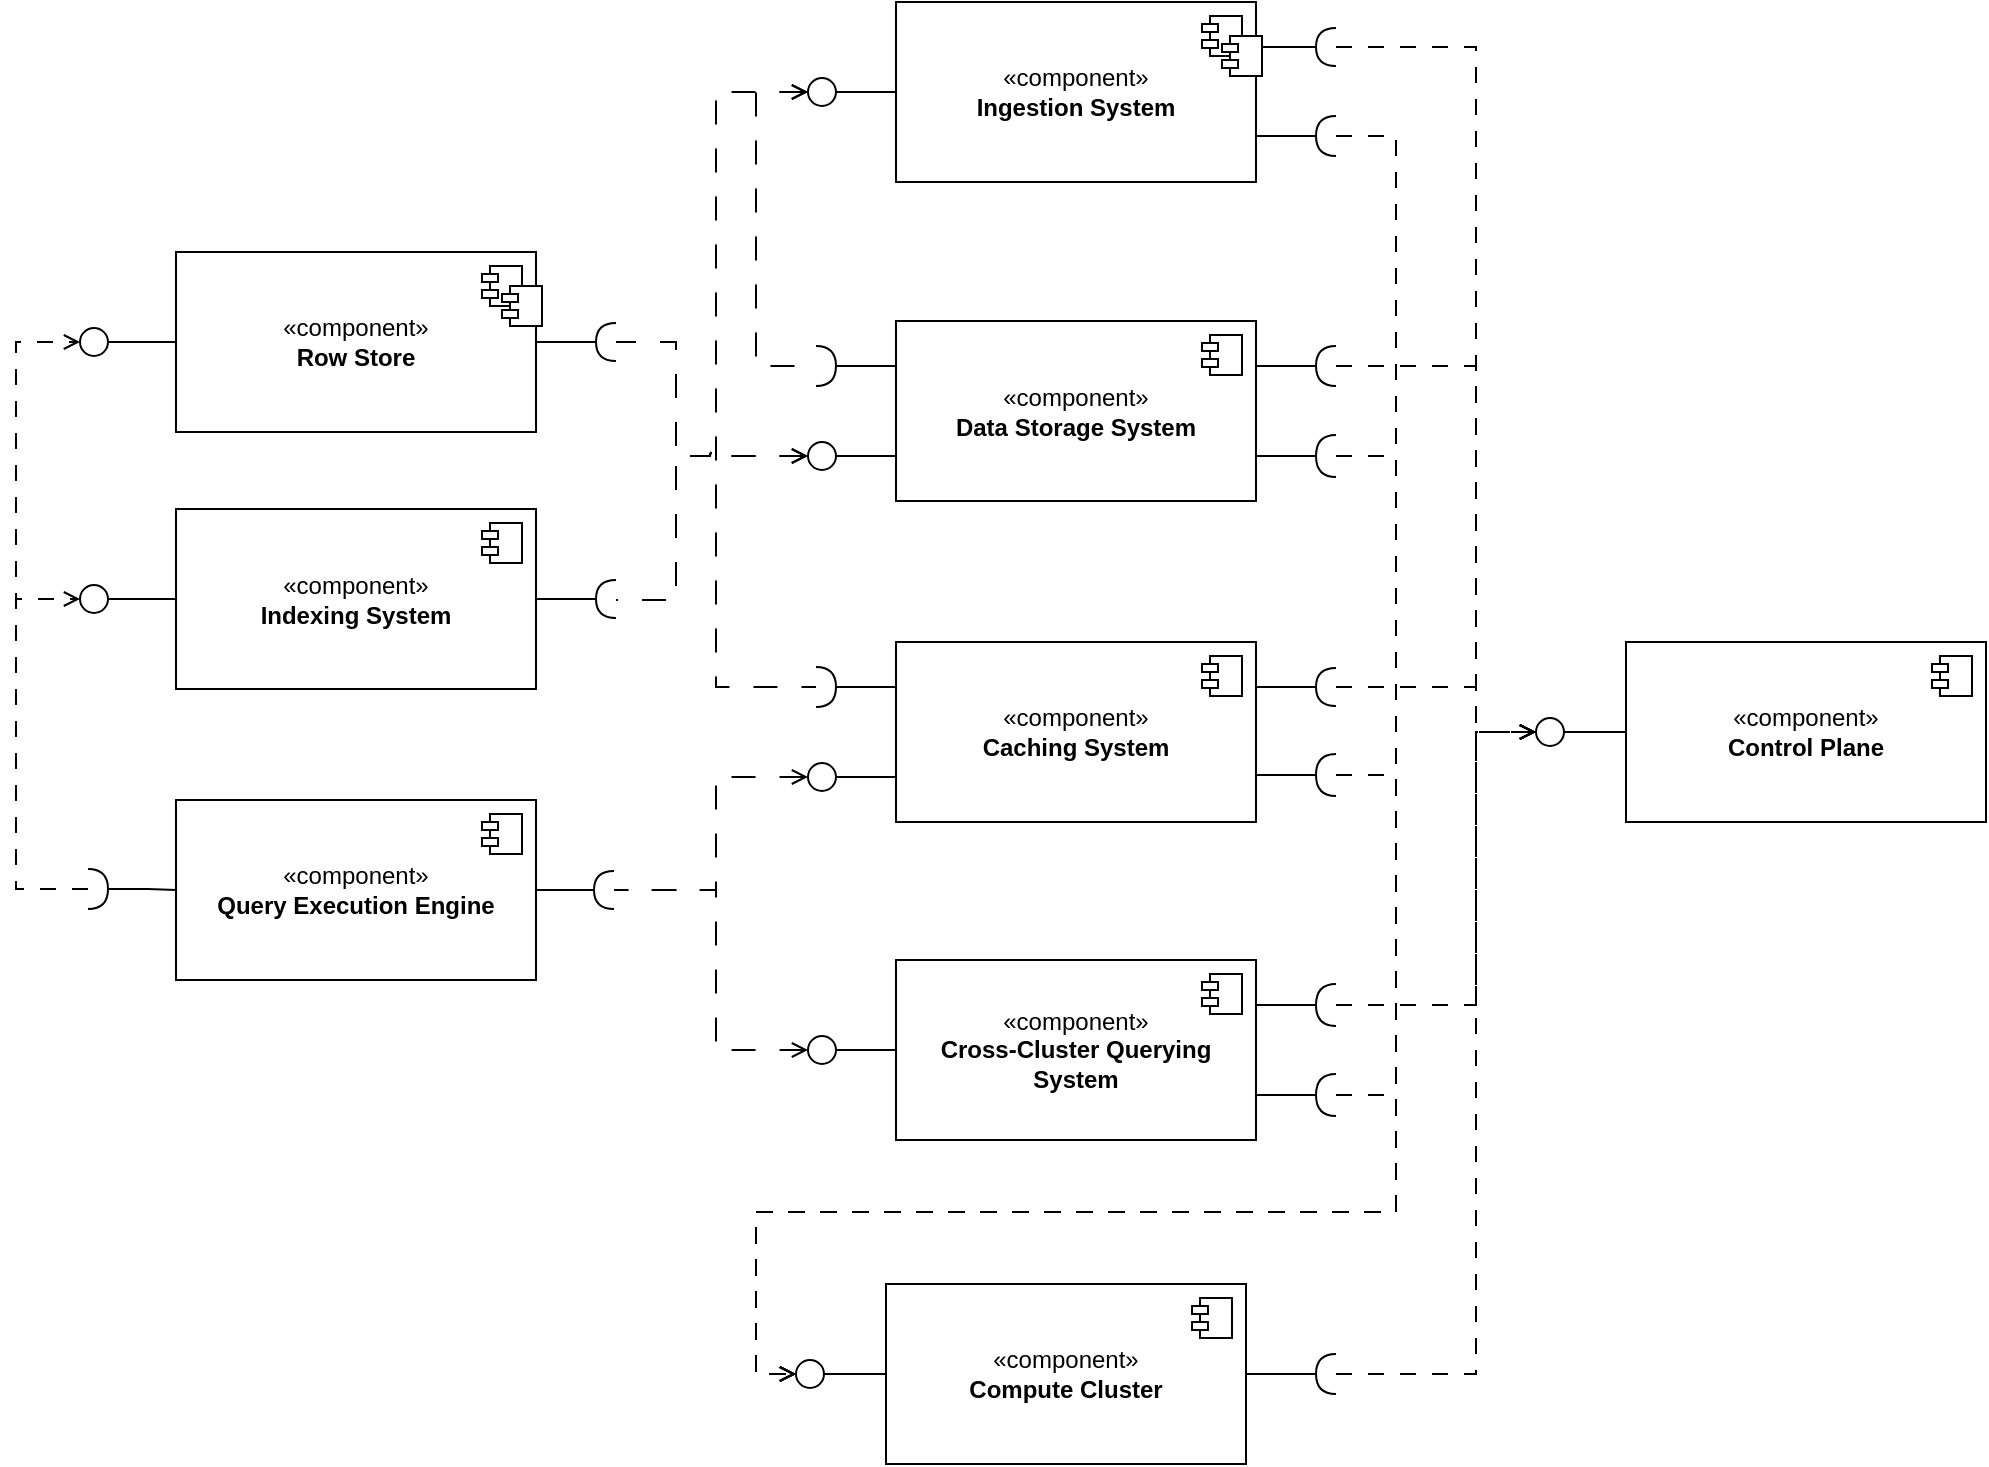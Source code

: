 <mxfile version="24.8.0">
  <diagram name="Page-1" id="kCL5Etr2wLG0znLuOGDF">
    <mxGraphModel dx="2120" dy="204" grid="1" gridSize="10" guides="1" tooltips="1" connect="1" arrows="1" fold="1" page="0" pageScale="1" pageWidth="827" pageHeight="1169" math="0" shadow="0">
      <root>
        <mxCell id="0" />
        <mxCell id="1" parent="0" />
        <mxCell id="-C-B5iJ783mXRR9op9Xc-57" value="«component»&lt;br&gt;&lt;b&gt;Data Storage System&lt;/b&gt;" style="html=1;dropTarget=0;whiteSpace=wrap;" vertex="1" parent="1">
          <mxGeometry x="310.0" y="994.5" width="180" height="90" as="geometry" />
        </mxCell>
        <mxCell id="-C-B5iJ783mXRR9op9Xc-58" value="" style="shape=module;jettyWidth=8;jettyHeight=4;" vertex="1" parent="-C-B5iJ783mXRR9op9Xc-57">
          <mxGeometry x="1" width="20" height="20" relative="1" as="geometry">
            <mxPoint x="-27" y="7" as="offset" />
          </mxGeometry>
        </mxCell>
        <mxCell id="-C-B5iJ783mXRR9op9Xc-59" value="«component»&lt;br&gt;&lt;b&gt;Ingestion System&lt;/b&gt;" style="html=1;dropTarget=0;whiteSpace=wrap;" vertex="1" parent="1">
          <mxGeometry x="310" y="835" width="180" height="90" as="geometry" />
        </mxCell>
        <mxCell id="-C-B5iJ783mXRR9op9Xc-60" value="" style="shape=module;jettyWidth=8;jettyHeight=4;" vertex="1" parent="-C-B5iJ783mXRR9op9Xc-59">
          <mxGeometry x="1" width="20" height="20" relative="1" as="geometry">
            <mxPoint x="-27" y="7" as="offset" />
          </mxGeometry>
        </mxCell>
        <mxCell id="-C-B5iJ783mXRR9op9Xc-61" value="«component»&lt;br&gt;&lt;b&gt;Caching System&lt;/b&gt;" style="html=1;dropTarget=0;whiteSpace=wrap;" vertex="1" parent="1">
          <mxGeometry x="310" y="1155" width="180" height="90" as="geometry" />
        </mxCell>
        <mxCell id="-C-B5iJ783mXRR9op9Xc-62" value="" style="shape=module;jettyWidth=8;jettyHeight=4;" vertex="1" parent="-C-B5iJ783mXRR9op9Xc-61">
          <mxGeometry x="1" width="20" height="20" relative="1" as="geometry">
            <mxPoint x="-27" y="7" as="offset" />
          </mxGeometry>
        </mxCell>
        <mxCell id="-C-B5iJ783mXRR9op9Xc-63" value="«component»&lt;br&gt;&lt;b&gt;Compute Cluster&lt;/b&gt;" style="html=1;dropTarget=0;whiteSpace=wrap;" vertex="1" parent="1">
          <mxGeometry x="305" y="1476" width="180" height="90" as="geometry" />
        </mxCell>
        <mxCell id="-C-B5iJ783mXRR9op9Xc-64" value="" style="shape=module;jettyWidth=8;jettyHeight=4;" vertex="1" parent="-C-B5iJ783mXRR9op9Xc-63">
          <mxGeometry x="1" width="20" height="20" relative="1" as="geometry">
            <mxPoint x="-27" y="7" as="offset" />
          </mxGeometry>
        </mxCell>
        <mxCell id="-C-B5iJ783mXRR9op9Xc-65" value="«component»&lt;br&gt;&lt;b&gt;Row Store&lt;/b&gt;" style="html=1;dropTarget=0;whiteSpace=wrap;" vertex="1" parent="1">
          <mxGeometry x="-50" y="960" width="180" height="90" as="geometry" />
        </mxCell>
        <mxCell id="-C-B5iJ783mXRR9op9Xc-66" value="" style="shape=module;jettyWidth=8;jettyHeight=4;" vertex="1" parent="-C-B5iJ783mXRR9op9Xc-65">
          <mxGeometry x="1" width="20" height="20" relative="1" as="geometry">
            <mxPoint x="-27" y="7" as="offset" />
          </mxGeometry>
        </mxCell>
        <mxCell id="-C-B5iJ783mXRR9op9Xc-67" value="«component»&lt;br&gt;&lt;b&gt;Query Execution Engine&lt;/b&gt;" style="html=1;dropTarget=0;whiteSpace=wrap;" vertex="1" parent="1">
          <mxGeometry x="-50.0" y="1234" width="180" height="90" as="geometry" />
        </mxCell>
        <mxCell id="-C-B5iJ783mXRR9op9Xc-68" value="" style="shape=module;jettyWidth=8;jettyHeight=4;" vertex="1" parent="-C-B5iJ783mXRR9op9Xc-67">
          <mxGeometry x="1" width="20" height="20" relative="1" as="geometry">
            <mxPoint x="-27" y="7" as="offset" />
          </mxGeometry>
        </mxCell>
        <mxCell id="-C-B5iJ783mXRR9op9Xc-69" value="«component»&lt;br&gt;&lt;b&gt;Indexing System&lt;/b&gt;" style="html=1;dropTarget=0;whiteSpace=wrap;" vertex="1" parent="1">
          <mxGeometry x="-50.0" y="1088.5" width="180" height="90" as="geometry" />
        </mxCell>
        <mxCell id="-C-B5iJ783mXRR9op9Xc-70" value="" style="shape=module;jettyWidth=8;jettyHeight=4;" vertex="1" parent="-C-B5iJ783mXRR9op9Xc-69">
          <mxGeometry x="1" width="20" height="20" relative="1" as="geometry">
            <mxPoint x="-27" y="7" as="offset" />
          </mxGeometry>
        </mxCell>
        <mxCell id="-C-B5iJ783mXRR9op9Xc-71" value="«component»&lt;br&gt;&lt;b&gt;Control Plane&lt;/b&gt;" style="html=1;dropTarget=0;whiteSpace=wrap;" vertex="1" parent="1">
          <mxGeometry x="675" y="1155" width="180" height="90" as="geometry" />
        </mxCell>
        <mxCell id="-C-B5iJ783mXRR9op9Xc-72" value="" style="shape=module;jettyWidth=8;jettyHeight=4;" vertex="1" parent="-C-B5iJ783mXRR9op9Xc-71">
          <mxGeometry x="1" width="20" height="20" relative="1" as="geometry">
            <mxPoint x="-27" y="7" as="offset" />
          </mxGeometry>
        </mxCell>
        <mxCell id="-C-B5iJ783mXRR9op9Xc-73" value="«component»&lt;br&gt;&lt;b&gt;Cross-Cluster Querying System&lt;/b&gt;" style="html=1;dropTarget=0;whiteSpace=wrap;" vertex="1" parent="1">
          <mxGeometry x="310" y="1314" width="180" height="90" as="geometry" />
        </mxCell>
        <mxCell id="-C-B5iJ783mXRR9op9Xc-74" value="" style="shape=module;jettyWidth=8;jettyHeight=4;" vertex="1" parent="-C-B5iJ783mXRR9op9Xc-73">
          <mxGeometry x="1" width="20" height="20" relative="1" as="geometry">
            <mxPoint x="-27" y="7" as="offset" />
          </mxGeometry>
        </mxCell>
        <mxCell id="-C-B5iJ783mXRR9op9Xc-87" value="" style="ellipse;whiteSpace=wrap;html=1;align=center;aspect=fixed;fillColor=none;strokeColor=none;resizable=0;perimeter=centerPerimeter;rotatable=0;allowArrows=0;points=[];outlineConnect=1;" vertex="1" parent="1">
          <mxGeometry x="378" y="1479" width="10" height="10" as="geometry" />
        </mxCell>
        <mxCell id="-C-B5iJ783mXRR9op9Xc-93" style="edgeStyle=orthogonalEdgeStyle;rounded=0;orthogonalLoop=1;jettySize=auto;html=1;entryX=1;entryY=0.75;entryDx=0;entryDy=0;endArrow=none;endFill=0;exitX=1;exitY=0.5;exitDx=0;exitDy=0;exitPerimeter=0;" edge="1" parent="1" source="-C-B5iJ783mXRR9op9Xc-110" target="-C-B5iJ783mXRR9op9Xc-59">
          <mxGeometry relative="1" as="geometry">
            <mxPoint x="808" y="814.5" as="sourcePoint" />
          </mxGeometry>
        </mxCell>
        <mxCell id="-C-B5iJ783mXRR9op9Xc-95" style="edgeStyle=orthogonalEdgeStyle;rounded=0;orthogonalLoop=1;jettySize=auto;html=1;endArrow=none;endFill=0;exitX=1;exitY=0.5;exitDx=0;exitDy=0;exitPerimeter=0;entryX=1;entryY=0.75;entryDx=0;entryDy=0;" edge="1" parent="1" source="-C-B5iJ783mXRR9op9Xc-111" target="-C-B5iJ783mXRR9op9Xc-61">
          <mxGeometry relative="1" as="geometry">
            <mxPoint x="536.3" y="1161" as="sourcePoint" />
          </mxGeometry>
        </mxCell>
        <mxCell id="-C-B5iJ783mXRR9op9Xc-109" style="edgeStyle=orthogonalEdgeStyle;rounded=0;orthogonalLoop=1;jettySize=auto;html=1;entryX=0;entryY=0.5;entryDx=0;entryDy=0;endArrow=none;endFill=0;" edge="1" parent="1" source="-C-B5iJ783mXRR9op9Xc-106" target="-C-B5iJ783mXRR9op9Xc-71">
          <mxGeometry relative="1" as="geometry" />
        </mxCell>
        <mxCell id="-C-B5iJ783mXRR9op9Xc-106" value="" style="ellipse;whiteSpace=wrap;html=1;aspect=fixed;" vertex="1" parent="1">
          <mxGeometry x="630" y="1193" width="14" height="14" as="geometry" />
        </mxCell>
        <mxCell id="-C-B5iJ783mXRR9op9Xc-108" style="edgeStyle=orthogonalEdgeStyle;rounded=0;orthogonalLoop=1;jettySize=auto;html=1;entryX=1;entryY=0.5;entryDx=0;entryDy=0;endArrow=none;endFill=0;" edge="1" parent="1" source="-C-B5iJ783mXRR9op9Xc-107" target="-C-B5iJ783mXRR9op9Xc-63">
          <mxGeometry relative="1" as="geometry" />
        </mxCell>
        <mxCell id="-C-B5iJ783mXRR9op9Xc-205" style="edgeStyle=orthogonalEdgeStyle;rounded=0;orthogonalLoop=1;jettySize=auto;html=1;entryX=0;entryY=0.5;entryDx=0;entryDy=0;endArrow=open;endFill=0;dashed=1;dashPattern=8 8;" edge="1" parent="1" source="-C-B5iJ783mXRR9op9Xc-107" target="-C-B5iJ783mXRR9op9Xc-106">
          <mxGeometry relative="1" as="geometry">
            <Array as="points">
              <mxPoint x="600" y="1521" />
              <mxPoint x="600" y="1200" />
            </Array>
          </mxGeometry>
        </mxCell>
        <mxCell id="-C-B5iJ783mXRR9op9Xc-107" value="" style="shape=requiredInterface;html=1;verticalLabelPosition=bottom;sketch=0;rotation=-180;" vertex="1" parent="1">
          <mxGeometry x="520" y="1511" width="10" height="20" as="geometry" />
        </mxCell>
        <mxCell id="-C-B5iJ783mXRR9op9Xc-197" style="edgeStyle=orthogonalEdgeStyle;rounded=0;orthogonalLoop=1;jettySize=auto;html=1;entryX=0;entryY=0.5;entryDx=0;entryDy=0;dashed=1;dashPattern=8 8;endArrow=open;endFill=0;" edge="1" parent="1" source="-C-B5iJ783mXRR9op9Xc-110" target="-C-B5iJ783mXRR9op9Xc-116">
          <mxGeometry relative="1" as="geometry">
            <mxPoint x="590" y="1480" as="targetPoint" />
            <Array as="points">
              <mxPoint x="560" y="902" />
              <mxPoint x="560" y="1440" />
              <mxPoint x="240" y="1440" />
              <mxPoint x="240" y="1521" />
            </Array>
          </mxGeometry>
        </mxCell>
        <mxCell id="-C-B5iJ783mXRR9op9Xc-110" value="" style="shape=requiredInterface;html=1;verticalLabelPosition=bottom;sketch=0;rotation=-180;" vertex="1" parent="1">
          <mxGeometry x="520" y="892" width="10" height="20" as="geometry" />
        </mxCell>
        <mxCell id="-C-B5iJ783mXRR9op9Xc-199" style="edgeStyle=orthogonalEdgeStyle;rounded=0;orthogonalLoop=1;jettySize=auto;html=1;entryX=0;entryY=0.5;entryDx=0;entryDy=0;dashed=1;dashPattern=8 8;endArrow=open;endFill=0;exitX=0;exitY=0.5;exitDx=0;exitDy=0;exitPerimeter=0;" edge="1" parent="1" source="-C-B5iJ783mXRR9op9Xc-111" target="-C-B5iJ783mXRR9op9Xc-116">
          <mxGeometry relative="1" as="geometry">
            <mxPoint x="530" y="1228.5" as="sourcePoint" />
            <mxPoint x="260.0" y="1528" as="targetPoint" />
            <Array as="points">
              <mxPoint x="560" y="1222" />
              <mxPoint x="560" y="1440" />
              <mxPoint x="240" y="1440" />
              <mxPoint x="240" y="1521" />
            </Array>
          </mxGeometry>
        </mxCell>
        <mxCell id="-C-B5iJ783mXRR9op9Xc-111" value="" style="shape=requiredInterface;html=1;verticalLabelPosition=bottom;sketch=0;rotation=-180;" vertex="1" parent="1">
          <mxGeometry x="520" y="1211" width="10" height="21" as="geometry" />
        </mxCell>
        <mxCell id="-C-B5iJ783mXRR9op9Xc-114" style="edgeStyle=orthogonalEdgeStyle;rounded=0;orthogonalLoop=1;jettySize=auto;html=1;entryX=0;entryY=0.5;entryDx=0;entryDy=0;endArrow=none;endFill=0;exitX=1;exitY=0.5;exitDx=0;exitDy=0;" edge="1" parent="1" source="-C-B5iJ783mXRR9op9Xc-116" target="-C-B5iJ783mXRR9op9Xc-63">
          <mxGeometry relative="1" as="geometry">
            <mxPoint x="248" y="1518" as="sourcePoint" />
          </mxGeometry>
        </mxCell>
        <mxCell id="-C-B5iJ783mXRR9op9Xc-116" value="" style="ellipse;whiteSpace=wrap;html=1;aspect=fixed;" vertex="1" parent="1">
          <mxGeometry x="260" y="1514" width="14" height="14" as="geometry" />
        </mxCell>
        <mxCell id="-C-B5iJ783mXRR9op9Xc-128" style="edgeStyle=orthogonalEdgeStyle;rounded=0;orthogonalLoop=1;jettySize=auto;html=1;entryX=1;entryY=0.75;entryDx=0;entryDy=0;endArrow=none;endFill=0;" edge="1" parent="1" source="-C-B5iJ783mXRR9op9Xc-117" target="-C-B5iJ783mXRR9op9Xc-57">
          <mxGeometry relative="1" as="geometry" />
        </mxCell>
        <mxCell id="-C-B5iJ783mXRR9op9Xc-198" style="edgeStyle=orthogonalEdgeStyle;rounded=0;orthogonalLoop=1;jettySize=auto;html=1;entryX=0;entryY=0.5;entryDx=0;entryDy=0;dashed=1;dashPattern=8 8;endArrow=open;endFill=0;" edge="1" parent="1" source="-C-B5iJ783mXRR9op9Xc-117" target="-C-B5iJ783mXRR9op9Xc-116">
          <mxGeometry relative="1" as="geometry">
            <mxPoint x="170" y="1490" as="targetPoint" />
            <Array as="points">
              <mxPoint x="560" y="1062" />
              <mxPoint x="560" y="1440" />
              <mxPoint x="240" y="1440" />
              <mxPoint x="240" y="1521" />
            </Array>
          </mxGeometry>
        </mxCell>
        <mxCell id="-C-B5iJ783mXRR9op9Xc-117" value="" style="shape=requiredInterface;html=1;verticalLabelPosition=bottom;sketch=0;rotation=-180;" vertex="1" parent="1">
          <mxGeometry x="520" y="1051.5" width="10" height="21" as="geometry" />
        </mxCell>
        <mxCell id="-C-B5iJ783mXRR9op9Xc-121" style="edgeStyle=orthogonalEdgeStyle;rounded=0;orthogonalLoop=1;jettySize=auto;html=1;entryX=1;entryY=0.75;entryDx=0;entryDy=0;endArrow=none;endFill=0;" edge="1" parent="1" source="-C-B5iJ783mXRR9op9Xc-120" target="-C-B5iJ783mXRR9op9Xc-73">
          <mxGeometry relative="1" as="geometry" />
        </mxCell>
        <mxCell id="-C-B5iJ783mXRR9op9Xc-200" style="edgeStyle=orthogonalEdgeStyle;rounded=0;orthogonalLoop=1;jettySize=auto;html=1;entryX=0;entryY=0.5;entryDx=0;entryDy=0;dashed=1;dashPattern=8 8;endArrow=open;endFill=0;exitX=0;exitY=0.5;exitDx=0;exitDy=0;exitPerimeter=0;" edge="1" parent="1" source="-C-B5iJ783mXRR9op9Xc-120" target="-C-B5iJ783mXRR9op9Xc-116">
          <mxGeometry relative="1" as="geometry">
            <mxPoint x="530" y="1391.5" as="sourcePoint" />
            <mxPoint x="260.0" y="1531" as="targetPoint" />
            <Array as="points">
              <mxPoint x="560" y="1382" />
              <mxPoint x="560" y="1440" />
              <mxPoint x="240" y="1440" />
              <mxPoint x="240" y="1521" />
            </Array>
          </mxGeometry>
        </mxCell>
        <mxCell id="-C-B5iJ783mXRR9op9Xc-120" value="" style="shape=requiredInterface;html=1;verticalLabelPosition=bottom;sketch=0;rotation=-180;" vertex="1" parent="1">
          <mxGeometry x="520" y="1371" width="10" height="21" as="geometry" />
        </mxCell>
        <mxCell id="-C-B5iJ783mXRR9op9Xc-127" style="edgeStyle=orthogonalEdgeStyle;rounded=0;orthogonalLoop=1;jettySize=auto;html=1;entryX=1;entryY=0.25;entryDx=0;entryDy=0;endArrow=none;endFill=0;" edge="1" parent="1" source="-C-B5iJ783mXRR9op9Xc-126" target="-C-B5iJ783mXRR9op9Xc-59">
          <mxGeometry relative="1" as="geometry" />
        </mxCell>
        <mxCell id="-C-B5iJ783mXRR9op9Xc-201" style="edgeStyle=orthogonalEdgeStyle;rounded=0;orthogonalLoop=1;jettySize=auto;html=1;entryX=0;entryY=0.5;entryDx=0;entryDy=0;endArrow=open;endFill=0;dashed=1;dashPattern=8 8;" edge="1" parent="1" source="-C-B5iJ783mXRR9op9Xc-126" target="-C-B5iJ783mXRR9op9Xc-106">
          <mxGeometry relative="1" as="geometry">
            <Array as="points">
              <mxPoint x="600" y="858" />
              <mxPoint x="600" y="1200" />
            </Array>
          </mxGeometry>
        </mxCell>
        <mxCell id="-C-B5iJ783mXRR9op9Xc-126" value="" style="shape=requiredInterface;html=1;verticalLabelPosition=bottom;sketch=0;rotation=-180;" vertex="1" parent="1">
          <mxGeometry x="520" y="848" width="10" height="19" as="geometry" />
        </mxCell>
        <mxCell id="-C-B5iJ783mXRR9op9Xc-130" style="edgeStyle=orthogonalEdgeStyle;rounded=0;orthogonalLoop=1;jettySize=auto;html=1;entryX=1;entryY=0.25;entryDx=0;entryDy=0;endArrow=none;endFill=0;" edge="1" parent="1" source="-C-B5iJ783mXRR9op9Xc-129" target="-C-B5iJ783mXRR9op9Xc-57">
          <mxGeometry relative="1" as="geometry" />
        </mxCell>
        <mxCell id="-C-B5iJ783mXRR9op9Xc-202" style="edgeStyle=orthogonalEdgeStyle;rounded=0;orthogonalLoop=1;jettySize=auto;html=1;entryX=0;entryY=0.5;entryDx=0;entryDy=0;endArrow=open;endFill=0;dashed=1;dashPattern=8 8;" edge="1" parent="1" source="-C-B5iJ783mXRR9op9Xc-129" target="-C-B5iJ783mXRR9op9Xc-106">
          <mxGeometry relative="1" as="geometry">
            <Array as="points">
              <mxPoint x="600" y="1017" />
              <mxPoint x="600" y="1200" />
            </Array>
          </mxGeometry>
        </mxCell>
        <mxCell id="-C-B5iJ783mXRR9op9Xc-129" value="" style="shape=requiredInterface;html=1;verticalLabelPosition=bottom;sketch=0;rotation=-180;" vertex="1" parent="1">
          <mxGeometry x="520" y="1007" width="10" height="20" as="geometry" />
        </mxCell>
        <mxCell id="-C-B5iJ783mXRR9op9Xc-132" style="edgeStyle=orthogonalEdgeStyle;rounded=0;orthogonalLoop=1;jettySize=auto;html=1;entryX=1;entryY=0.25;entryDx=0;entryDy=0;endArrow=none;endFill=0;" edge="1" parent="1" source="-C-B5iJ783mXRR9op9Xc-131" target="-C-B5iJ783mXRR9op9Xc-61">
          <mxGeometry relative="1" as="geometry" />
        </mxCell>
        <mxCell id="-C-B5iJ783mXRR9op9Xc-203" style="edgeStyle=orthogonalEdgeStyle;rounded=0;orthogonalLoop=1;jettySize=auto;html=1;entryX=0;entryY=0.5;entryDx=0;entryDy=0;endArrow=open;endFill=0;dashed=1;dashPattern=8 8;" edge="1" parent="1" source="-C-B5iJ783mXRR9op9Xc-131" target="-C-B5iJ783mXRR9op9Xc-106">
          <mxGeometry relative="1" as="geometry">
            <Array as="points">
              <mxPoint x="600" y="1178" />
              <mxPoint x="600" y="1200" />
            </Array>
          </mxGeometry>
        </mxCell>
        <mxCell id="-C-B5iJ783mXRR9op9Xc-131" value="" style="shape=requiredInterface;html=1;verticalLabelPosition=bottom;sketch=0;rotation=-180;" vertex="1" parent="1">
          <mxGeometry x="520" y="1168" width="10" height="19" as="geometry" />
        </mxCell>
        <mxCell id="-C-B5iJ783mXRR9op9Xc-134" style="edgeStyle=orthogonalEdgeStyle;rounded=0;orthogonalLoop=1;jettySize=auto;html=1;entryX=1;entryY=0.25;entryDx=0;entryDy=0;endArrow=none;endFill=0;" edge="1" parent="1" source="-C-B5iJ783mXRR9op9Xc-133" target="-C-B5iJ783mXRR9op9Xc-73">
          <mxGeometry relative="1" as="geometry" />
        </mxCell>
        <mxCell id="-C-B5iJ783mXRR9op9Xc-204" style="edgeStyle=orthogonalEdgeStyle;rounded=0;orthogonalLoop=1;jettySize=auto;html=1;exitX=0;exitY=0.5;exitDx=0;exitDy=0;exitPerimeter=0;entryX=0;entryY=0.5;entryDx=0;entryDy=0;endArrow=open;endFill=0;dashed=1;dashPattern=8 8;" edge="1" parent="1" source="-C-B5iJ783mXRR9op9Xc-133" target="-C-B5iJ783mXRR9op9Xc-106">
          <mxGeometry relative="1" as="geometry">
            <Array as="points">
              <mxPoint x="600" y="1337" />
              <mxPoint x="600" y="1200" />
            </Array>
          </mxGeometry>
        </mxCell>
        <mxCell id="-C-B5iJ783mXRR9op9Xc-133" value="" style="shape=requiredInterface;html=1;verticalLabelPosition=bottom;sketch=0;rotation=-180;aspect=fixed;" vertex="1" parent="1">
          <mxGeometry x="520" y="1326" width="10" height="21" as="geometry" />
        </mxCell>
        <mxCell id="-C-B5iJ783mXRR9op9Xc-143" style="edgeStyle=orthogonalEdgeStyle;rounded=0;orthogonalLoop=1;jettySize=auto;html=1;entryX=0;entryY=0.5;entryDx=0;entryDy=0;endArrow=none;endFill=0;" edge="1" parent="1" source="-C-B5iJ783mXRR9op9Xc-144" target="-C-B5iJ783mXRR9op9Xc-59">
          <mxGeometry relative="1" as="geometry">
            <mxPoint x="280" y="1026" as="targetPoint" />
          </mxGeometry>
        </mxCell>
        <mxCell id="-C-B5iJ783mXRR9op9Xc-144" value="" style="ellipse;whiteSpace=wrap;html=1;aspect=fixed;" vertex="1" parent="1">
          <mxGeometry x="266" y="873" width="14" height="14" as="geometry" />
        </mxCell>
        <mxCell id="-C-B5iJ783mXRR9op9Xc-146" style="edgeStyle=orthogonalEdgeStyle;rounded=0;orthogonalLoop=1;jettySize=auto;html=1;entryX=0;entryY=0.75;entryDx=0;entryDy=0;endArrow=none;endFill=0;" edge="1" parent="1" source="-C-B5iJ783mXRR9op9Xc-147" target="-C-B5iJ783mXRR9op9Xc-57">
          <mxGeometry relative="1" as="geometry">
            <mxPoint x="320" y="890" as="targetPoint" />
          </mxGeometry>
        </mxCell>
        <mxCell id="-C-B5iJ783mXRR9op9Xc-147" value="" style="ellipse;whiteSpace=wrap;html=1;aspect=fixed;" vertex="1" parent="1">
          <mxGeometry x="266" y="1055" width="14" height="14" as="geometry" />
        </mxCell>
        <mxCell id="-C-B5iJ783mXRR9op9Xc-149" style="edgeStyle=orthogonalEdgeStyle;rounded=0;orthogonalLoop=1;jettySize=auto;html=1;entryX=0;entryY=0.75;entryDx=0;entryDy=0;endArrow=none;endFill=0;" edge="1" parent="1" source="-C-B5iJ783mXRR9op9Xc-150" target="-C-B5iJ783mXRR9op9Xc-61">
          <mxGeometry relative="1" as="geometry">
            <mxPoint x="320" y="1072" as="targetPoint" />
          </mxGeometry>
        </mxCell>
        <mxCell id="-C-B5iJ783mXRR9op9Xc-150" value="" style="ellipse;whiteSpace=wrap;html=1;aspect=fixed;" vertex="1" parent="1">
          <mxGeometry x="266" y="1215.5" width="14" height="14" as="geometry" />
        </mxCell>
        <mxCell id="-C-B5iJ783mXRR9op9Xc-152" style="edgeStyle=orthogonalEdgeStyle;rounded=0;orthogonalLoop=1;jettySize=auto;html=1;entryX=0;entryY=0.5;entryDx=0;entryDy=0;endArrow=none;endFill=0;" edge="1" parent="1" source="-C-B5iJ783mXRR9op9Xc-153" target="-C-B5iJ783mXRR9op9Xc-73">
          <mxGeometry relative="1" as="geometry">
            <mxPoint x="295" y="1381.5" as="targetPoint" />
          </mxGeometry>
        </mxCell>
        <mxCell id="-C-B5iJ783mXRR9op9Xc-153" value="" style="ellipse;whiteSpace=wrap;html=1;aspect=fixed;" vertex="1" parent="1">
          <mxGeometry x="266" y="1352" width="14" height="14" as="geometry" />
        </mxCell>
        <mxCell id="-C-B5iJ783mXRR9op9Xc-155" style="edgeStyle=orthogonalEdgeStyle;rounded=0;orthogonalLoop=1;jettySize=auto;html=1;entryX=0;entryY=0.25;entryDx=0;entryDy=0;endArrow=none;endFill=0;" edge="1" parent="1" source="-C-B5iJ783mXRR9op9Xc-154" target="-C-B5iJ783mXRR9op9Xc-57">
          <mxGeometry relative="1" as="geometry" />
        </mxCell>
        <mxCell id="-C-B5iJ783mXRR9op9Xc-154" value="" style="shape=requiredInterface;html=1;verticalLabelPosition=bottom;sketch=0;rotation=0;" vertex="1" parent="1">
          <mxGeometry x="270" y="1007" width="10" height="20" as="geometry" />
        </mxCell>
        <mxCell id="-C-B5iJ783mXRR9op9Xc-158" style="edgeStyle=orthogonalEdgeStyle;rounded=0;orthogonalLoop=1;jettySize=auto;html=1;entryX=0;entryY=0.25;entryDx=0;entryDy=0;endArrow=none;endFill=0;" edge="1" parent="1" source="-C-B5iJ783mXRR9op9Xc-159" target="-C-B5iJ783mXRR9op9Xc-61">
          <mxGeometry relative="1" as="geometry">
            <mxPoint x="306" y="1177" as="targetPoint" />
          </mxGeometry>
        </mxCell>
        <mxCell id="-C-B5iJ783mXRR9op9Xc-159" value="" style="shape=requiredInterface;html=1;verticalLabelPosition=bottom;sketch=0;rotation=0;" vertex="1" parent="1">
          <mxGeometry x="270" y="1167.5" width="10" height="20" as="geometry" />
        </mxCell>
        <mxCell id="-C-B5iJ783mXRR9op9Xc-160" style="edgeStyle=orthogonalEdgeStyle;rounded=0;orthogonalLoop=1;jettySize=auto;html=1;dashed=1;dashPattern=12 12;endArrow=none;endFill=0;exitX=0;exitY=0.5;exitDx=0;exitDy=0;entryX=0;entryY=0.5;entryDx=0;entryDy=0;entryPerimeter=0;startArrow=open;startFill=0;" edge="1" parent="1" source="-C-B5iJ783mXRR9op9Xc-144" target="-C-B5iJ783mXRR9op9Xc-154">
          <mxGeometry relative="1" as="geometry">
            <mxPoint x="540" y="868" as="sourcePoint" />
            <mxPoint x="510" y="1120" as="targetPoint" />
            <Array as="points">
              <mxPoint x="240" y="880" />
              <mxPoint x="240" y="1017" />
            </Array>
          </mxGeometry>
        </mxCell>
        <mxCell id="-C-B5iJ783mXRR9op9Xc-162" style="edgeStyle=orthogonalEdgeStyle;rounded=0;orthogonalLoop=1;jettySize=auto;html=1;dashed=1;dashPattern=12 12;endArrow=none;endFill=0;exitX=0;exitY=0.5;exitDx=0;exitDy=0;entryX=0;entryY=0.5;entryDx=0;entryDy=0;entryPerimeter=0;startArrow=open;startFill=0;" edge="1" parent="1" source="-C-B5iJ783mXRR9op9Xc-144" target="-C-B5iJ783mXRR9op9Xc-159">
          <mxGeometry relative="1" as="geometry">
            <mxPoint x="276" y="890" as="sourcePoint" />
            <mxPoint x="280" y="1027" as="targetPoint" />
            <Array as="points">
              <mxPoint x="220" y="880" />
              <mxPoint x="220" y="1178" />
            </Array>
          </mxGeometry>
        </mxCell>
        <mxCell id="-C-B5iJ783mXRR9op9Xc-163" value="" style="shape=module;jettyWidth=8;jettyHeight=4;" vertex="1" parent="1">
          <mxGeometry x="473" y="852" width="20" height="20" as="geometry" />
        </mxCell>
        <mxCell id="-C-B5iJ783mXRR9op9Xc-164" style="edgeStyle=orthogonalEdgeStyle;rounded=0;orthogonalLoop=1;jettySize=auto;html=1;entryX=1;entryY=0.5;entryDx=0;entryDy=0;endArrow=none;endFill=0;" edge="1" parent="1" source="-C-B5iJ783mXRR9op9Xc-165" target="-C-B5iJ783mXRR9op9Xc-65">
          <mxGeometry relative="1" as="geometry">
            <mxPoint x="540" y="811" as="targetPoint" />
          </mxGeometry>
        </mxCell>
        <mxCell id="-C-B5iJ783mXRR9op9Xc-165" value="" style="shape=requiredInterface;html=1;verticalLabelPosition=bottom;sketch=0;rotation=-180;" vertex="1" parent="1">
          <mxGeometry x="160" y="995.5" width="10" height="19" as="geometry" />
        </mxCell>
        <mxCell id="-C-B5iJ783mXRR9op9Xc-169" style="edgeStyle=orthogonalEdgeStyle;rounded=0;orthogonalLoop=1;jettySize=auto;html=1;dashed=1;dashPattern=12 12;endArrow=none;endFill=0;exitX=0;exitY=0.5;exitDx=0;exitDy=0;startArrow=open;startFill=0;entryX=0;entryY=0.5;entryDx=0;entryDy=0;entryPerimeter=0;jumpStyle=arc;" edge="1" parent="1" source="-C-B5iJ783mXRR9op9Xc-147" target="-C-B5iJ783mXRR9op9Xc-165">
          <mxGeometry relative="1" as="geometry">
            <mxPoint x="276" y="890" as="sourcePoint" />
            <mxPoint x="180" y="870" as="targetPoint" />
            <Array as="points">
              <mxPoint x="200" y="1062" />
              <mxPoint x="200" y="1005" />
            </Array>
          </mxGeometry>
        </mxCell>
        <mxCell id="-C-B5iJ783mXRR9op9Xc-170" style="edgeStyle=orthogonalEdgeStyle;rounded=0;orthogonalLoop=1;jettySize=auto;html=1;entryX=1;entryY=0.5;entryDx=0;entryDy=0;endArrow=none;endFill=0;" edge="1" parent="1" source="-C-B5iJ783mXRR9op9Xc-171" target="-C-B5iJ783mXRR9op9Xc-69">
          <mxGeometry relative="1" as="geometry">
            <mxPoint x="140" y="1110.5" as="targetPoint" />
          </mxGeometry>
        </mxCell>
        <mxCell id="-C-B5iJ783mXRR9op9Xc-171" value="" style="shape=requiredInterface;html=1;verticalLabelPosition=bottom;sketch=0;rotation=-180;" vertex="1" parent="1">
          <mxGeometry x="160" y="1124" width="10" height="19" as="geometry" />
        </mxCell>
        <mxCell id="-C-B5iJ783mXRR9op9Xc-172" style="edgeStyle=orthogonalEdgeStyle;rounded=0;orthogonalLoop=1;jettySize=auto;html=1;dashed=1;dashPattern=12 12;endArrow=none;endFill=0;exitX=0;exitY=0.5;exitDx=0;exitDy=0;startArrow=open;startFill=0;entryX=0;entryY=0.5;entryDx=0;entryDy=0;entryPerimeter=0;jumpStyle=arc;" edge="1" parent="1" source="-C-B5iJ783mXRR9op9Xc-147" target="-C-B5iJ783mXRR9op9Xc-171">
          <mxGeometry relative="1" as="geometry">
            <mxPoint x="276" y="1072" as="sourcePoint" />
            <mxPoint x="180" y="1015" as="targetPoint" />
            <Array as="points">
              <mxPoint x="200" y="1062" />
              <mxPoint x="200" y="1134" />
              <mxPoint x="170" y="1134" />
            </Array>
          </mxGeometry>
        </mxCell>
        <mxCell id="-C-B5iJ783mXRR9op9Xc-173" value="" style="shape=module;jettyWidth=8;jettyHeight=4;" vertex="1" parent="1">
          <mxGeometry x="113" y="977" width="20" height="20" as="geometry" />
        </mxCell>
        <mxCell id="-C-B5iJ783mXRR9op9Xc-174" style="edgeStyle=orthogonalEdgeStyle;rounded=0;orthogonalLoop=1;jettySize=auto;html=1;entryX=1;entryY=0.5;entryDx=0;entryDy=0;endArrow=none;endFill=0;" edge="1" parent="1" source="-C-B5iJ783mXRR9op9Xc-175" target="-C-B5iJ783mXRR9op9Xc-67">
          <mxGeometry relative="1" as="geometry">
            <mxPoint x="129" y="1281.5" as="targetPoint" />
          </mxGeometry>
        </mxCell>
        <mxCell id="-C-B5iJ783mXRR9op9Xc-175" value="" style="shape=requiredInterface;html=1;verticalLabelPosition=bottom;sketch=0;rotation=-180;" vertex="1" parent="1">
          <mxGeometry x="159" y="1269.5" width="10" height="19" as="geometry" />
        </mxCell>
        <mxCell id="-C-B5iJ783mXRR9op9Xc-176" style="edgeStyle=orthogonalEdgeStyle;rounded=0;orthogonalLoop=1;jettySize=auto;html=1;entryX=0;entryY=0.5;entryDx=0;entryDy=0;endArrow=none;endFill=0;" edge="1" parent="1" source="-C-B5iJ783mXRR9op9Xc-177" target="-C-B5iJ783mXRR9op9Xc-65">
          <mxGeometry relative="1" as="geometry">
            <mxPoint x="320" y="1233" as="targetPoint" />
          </mxGeometry>
        </mxCell>
        <mxCell id="-C-B5iJ783mXRR9op9Xc-177" value="" style="ellipse;whiteSpace=wrap;html=1;aspect=fixed;" vertex="1" parent="1">
          <mxGeometry x="-98" y="998" width="14" height="14" as="geometry" />
        </mxCell>
        <mxCell id="-C-B5iJ783mXRR9op9Xc-180" style="edgeStyle=orthogonalEdgeStyle;rounded=0;orthogonalLoop=1;jettySize=auto;html=1;entryX=0;entryY=0.5;entryDx=0;entryDy=0;endArrow=none;endFill=0;" edge="1" parent="1" source="-C-B5iJ783mXRR9op9Xc-179" target="-C-B5iJ783mXRR9op9Xc-69">
          <mxGeometry relative="1" as="geometry" />
        </mxCell>
        <mxCell id="-C-B5iJ783mXRR9op9Xc-179" value="" style="ellipse;whiteSpace=wrap;html=1;aspect=fixed;" vertex="1" parent="1">
          <mxGeometry x="-98" y="1126.5" width="14" height="14" as="geometry" />
        </mxCell>
        <mxCell id="-C-B5iJ783mXRR9op9Xc-183" style="edgeStyle=orthogonalEdgeStyle;rounded=0;orthogonalLoop=1;jettySize=auto;html=1;dashed=1;dashPattern=12 12;endArrow=none;endFill=0;exitX=0;exitY=0.5;exitDx=0;exitDy=0;startArrow=open;startFill=0;entryX=0;entryY=0.5;entryDx=0;entryDy=0;entryPerimeter=0;jumpStyle=arc;" edge="1" parent="1" source="-C-B5iJ783mXRR9op9Xc-150" target="-C-B5iJ783mXRR9op9Xc-175">
          <mxGeometry relative="1" as="geometry">
            <mxPoint x="-78" y="1025" as="sourcePoint" />
            <mxPoint x="-170" y="1220" as="targetPoint" />
            <Array as="points">
              <mxPoint x="220" y="1223" />
              <mxPoint x="220" y="1279" />
            </Array>
          </mxGeometry>
        </mxCell>
        <mxCell id="-C-B5iJ783mXRR9op9Xc-184" style="edgeStyle=orthogonalEdgeStyle;rounded=0;orthogonalLoop=1;jettySize=auto;html=1;dashed=1;dashPattern=12 12;endArrow=none;endFill=0;exitX=0;exitY=0.5;exitDx=0;exitDy=0;startArrow=open;startFill=0;entryX=0;entryY=0.5;entryDx=0;entryDy=0;entryPerimeter=0;jumpStyle=arc;" edge="1" parent="1" source="-C-B5iJ783mXRR9op9Xc-153" target="-C-B5iJ783mXRR9op9Xc-175">
          <mxGeometry relative="1" as="geometry">
            <mxPoint x="276" y="1233" as="sourcePoint" />
            <mxPoint x="-180" y="1210" as="targetPoint" />
            <Array as="points">
              <mxPoint x="220" y="1359" />
              <mxPoint x="220" y="1279" />
            </Array>
          </mxGeometry>
        </mxCell>
        <mxCell id="-C-B5iJ783mXRR9op9Xc-206" style="edgeStyle=orthogonalEdgeStyle;rounded=0;orthogonalLoop=1;jettySize=auto;html=1;endArrow=none;endFill=0;entryX=0;entryY=0.5;entryDx=0;entryDy=0;" edge="1" parent="1" source="-C-B5iJ783mXRR9op9Xc-207" target="-C-B5iJ783mXRR9op9Xc-67">
          <mxGeometry relative="1" as="geometry">
            <mxPoint x="-100" y="1200" as="targetPoint" />
          </mxGeometry>
        </mxCell>
        <mxCell id="-C-B5iJ783mXRR9op9Xc-208" style="edgeStyle=orthogonalEdgeStyle;rounded=0;orthogonalLoop=1;jettySize=auto;html=1;entryX=0;entryY=0.5;entryDx=0;entryDy=0;dashed=1;dashPattern=8 8;endArrow=open;endFill=0;" edge="1" parent="1" source="-C-B5iJ783mXRR9op9Xc-207" target="-C-B5iJ783mXRR9op9Xc-179">
          <mxGeometry relative="1" as="geometry">
            <Array as="points">
              <mxPoint x="-130" y="1278" />
              <mxPoint x="-130" y="1134" />
            </Array>
          </mxGeometry>
        </mxCell>
        <mxCell id="-C-B5iJ783mXRR9op9Xc-209" style="edgeStyle=orthogonalEdgeStyle;rounded=0;orthogonalLoop=1;jettySize=auto;html=1;entryX=0;entryY=0.5;entryDx=0;entryDy=0;dashed=1;dashPattern=8 8;endArrow=open;endFill=0;" edge="1" parent="1" source="-C-B5iJ783mXRR9op9Xc-207" target="-C-B5iJ783mXRR9op9Xc-177">
          <mxGeometry relative="1" as="geometry">
            <Array as="points">
              <mxPoint x="-130" y="1278" />
              <mxPoint x="-130" y="1005" />
            </Array>
          </mxGeometry>
        </mxCell>
        <mxCell id="-C-B5iJ783mXRR9op9Xc-207" value="" style="shape=requiredInterface;html=1;verticalLabelPosition=bottom;sketch=0;rotation=0;" vertex="1" parent="1">
          <mxGeometry x="-94" y="1268.5" width="10" height="20" as="geometry" />
        </mxCell>
      </root>
    </mxGraphModel>
  </diagram>
</mxfile>
